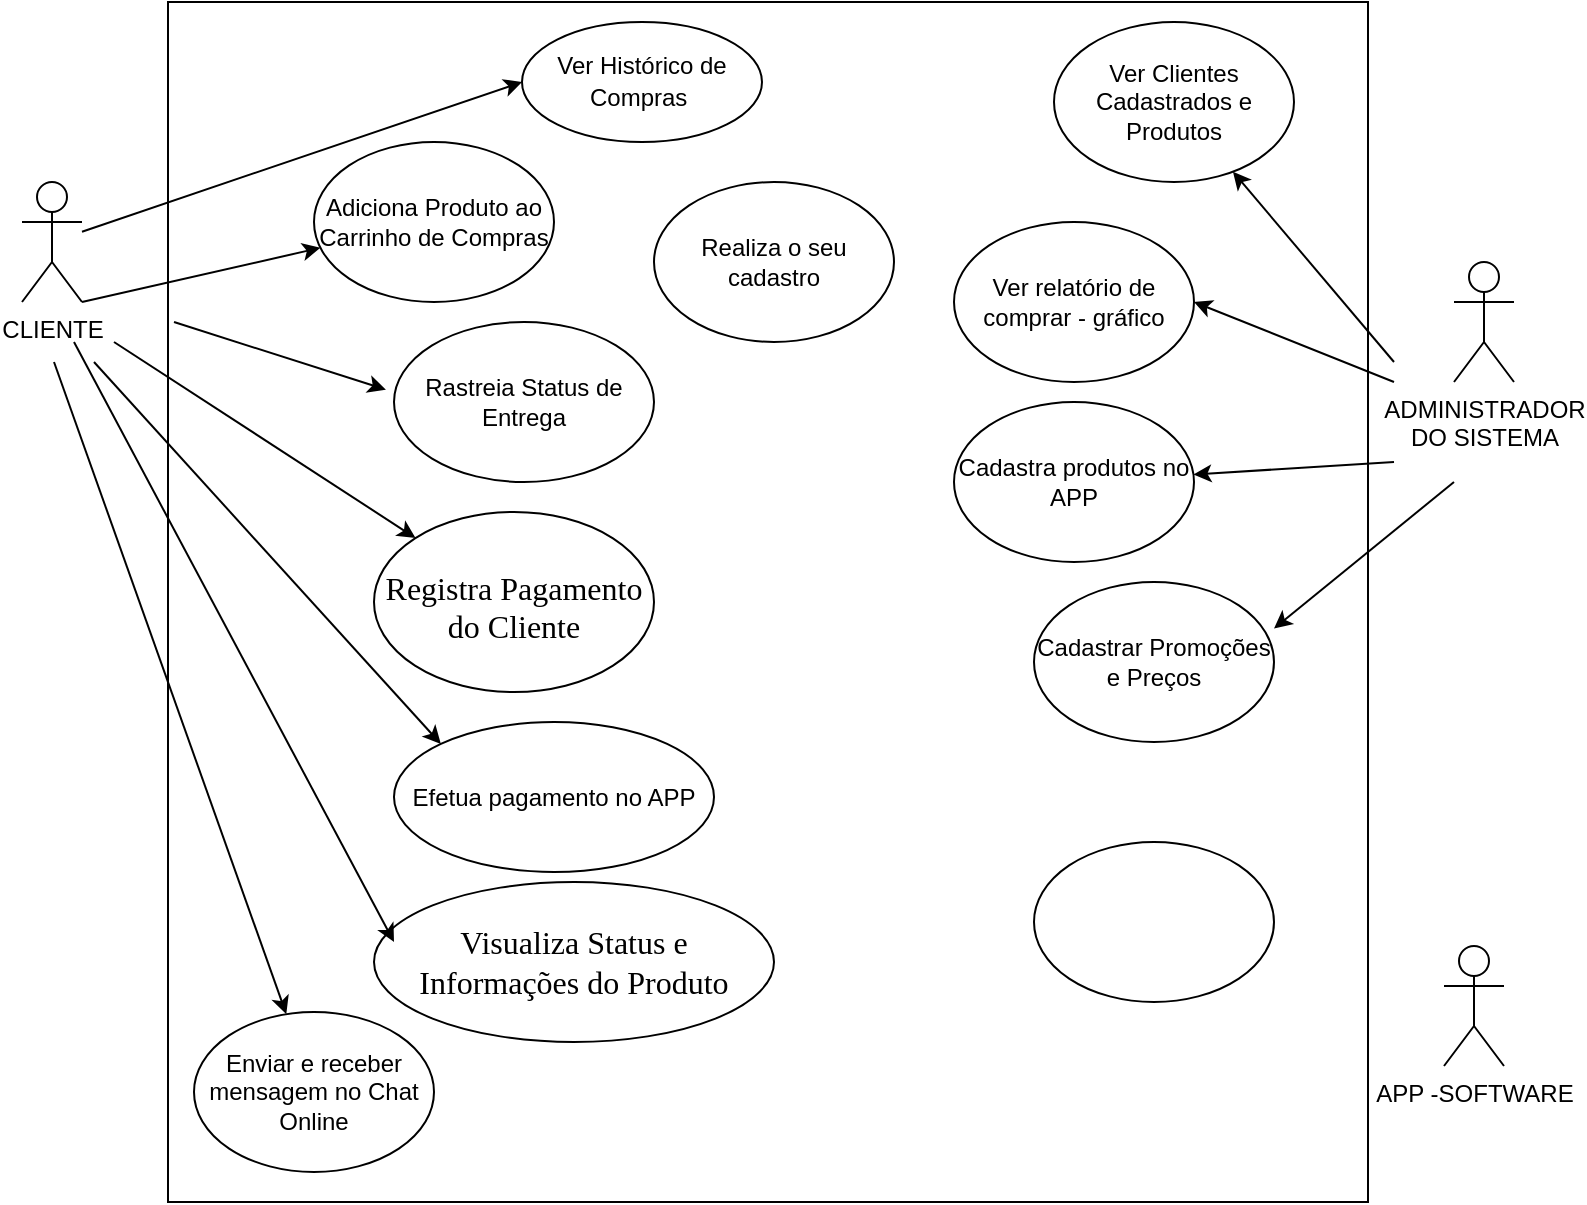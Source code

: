 <mxfile version="21.3.7" type="github">
  <diagram name="Página-1" id="o8E-G30H7kSV8xSjPkYZ">
    <mxGraphModel dx="1366" dy="759" grid="1" gridSize="10" guides="1" tooltips="1" connect="1" arrows="1" fold="1" page="1" pageScale="1" pageWidth="827" pageHeight="1169" math="0" shadow="0">
      <root>
        <mxCell id="0" />
        <mxCell id="1" parent="0" />
        <mxCell id="pvLnifsORNfYKUMhp1TU-1" value="CLIENTE" style="shape=umlActor;verticalLabelPosition=bottom;verticalAlign=top;html=1;outlineConnect=0;" vertex="1" parent="1">
          <mxGeometry x="44" y="130" width="30" height="60" as="geometry" />
        </mxCell>
        <mxCell id="pvLnifsORNfYKUMhp1TU-2" value="ADMINISTRADOR &lt;br&gt;DO SISTEMA" style="shape=umlActor;verticalLabelPosition=bottom;verticalAlign=top;html=1;outlineConnect=0;" vertex="1" parent="1">
          <mxGeometry x="760" y="170" width="30" height="60" as="geometry" />
        </mxCell>
        <mxCell id="pvLnifsORNfYKUMhp1TU-4" value="APP -SOFTWARE" style="shape=umlActor;verticalLabelPosition=bottom;verticalAlign=top;html=1;outlineConnect=0;" vertex="1" parent="1">
          <mxGeometry x="755" y="512" width="30" height="60" as="geometry" />
        </mxCell>
        <mxCell id="pvLnifsORNfYKUMhp1TU-6" value="" style="whiteSpace=wrap;html=1;aspect=fixed;" vertex="1" parent="1">
          <mxGeometry x="117" y="40" width="600" height="600" as="geometry" />
        </mxCell>
        <mxCell id="pvLnifsORNfYKUMhp1TU-7" value="Adiciona Produto ao Carrinho de Compras" style="ellipse;whiteSpace=wrap;html=1;" vertex="1" parent="1">
          <mxGeometry x="190" y="110" width="120" height="80" as="geometry" />
        </mxCell>
        <mxCell id="pvLnifsORNfYKUMhp1TU-8" value="Rastreia Status de Entrega" style="ellipse;whiteSpace=wrap;html=1;" vertex="1" parent="1">
          <mxGeometry x="230" y="200" width="130" height="80" as="geometry" />
        </mxCell>
        <mxCell id="pvLnifsORNfYKUMhp1TU-9" value="&lt;br&gt;&lt;span style=&quot;font-size:12.0pt;line-height:&lt;br/&gt;107%;font-family:&amp;quot;Times New Roman&amp;quot;,serif;mso-fareast-font-family:Calibri;&lt;br/&gt;mso-fareast-theme-font:minor-latin;color:black;mso-color-alt:windowtext;&lt;br/&gt;background:#F7F7F8;mso-ansi-language:PT-BR;mso-fareast-language:EN-US;&lt;br/&gt;mso-bidi-language:AR-SA&quot;&gt;&lt;br&gt;Registra Pagamento do Cliente&lt;/span&gt;&lt;br&gt;&lt;br&gt;&lt;br&gt;" style="ellipse;whiteSpace=wrap;html=1;" vertex="1" parent="1">
          <mxGeometry x="220" y="295" width="140" height="90" as="geometry" />
        </mxCell>
        <mxCell id="pvLnifsORNfYKUMhp1TU-11" value="&lt;br&gt;&lt;span style=&quot;font-size:12.0pt;line-height:&lt;br/&gt;107%;font-family:&amp;quot;Times New Roman&amp;quot;,serif;mso-fareast-font-family:Calibri;&lt;br/&gt;mso-fareast-theme-font:minor-latin;color:black;mso-color-alt:windowtext;&lt;br/&gt;background:#F7F7F8;mso-ansi-language:PT-BR;mso-fareast-language:EN-US;&lt;br/&gt;mso-bidi-language:AR-SA&quot;&gt;Visualiza Status e &lt;br&gt;Informações do Produto&lt;/span&gt;&lt;br&gt;&lt;br&gt;" style="ellipse;whiteSpace=wrap;html=1;" vertex="1" parent="1">
          <mxGeometry x="220" y="480" width="200" height="80" as="geometry" />
        </mxCell>
        <mxCell id="pvLnifsORNfYKUMhp1TU-12" value="Ver Histórico de Compras&amp;nbsp;&lt;span style=&quot;font-size:11.0pt;line-height:107%;font-family:&amp;quot;Arial&amp;quot;,sans-serif;&lt;br/&gt;mso-fareast-font-family:Calibri;mso-fareast-theme-font:minor-latin;mso-ansi-language:&lt;br/&gt;PT-BR;mso-fareast-language:EN-US;mso-bidi-language:AR-SA&quot;&gt;&lt;/span&gt;" style="ellipse;whiteSpace=wrap;html=1;" vertex="1" parent="1">
          <mxGeometry x="294" y="50" width="120" height="60" as="geometry" />
        </mxCell>
        <mxCell id="pvLnifsORNfYKUMhp1TU-13" value="" style="endArrow=classic;html=1;rounded=0;exitX=1;exitY=1;exitDx=0;exitDy=0;exitPerimeter=0;" edge="1" parent="1" source="pvLnifsORNfYKUMhp1TU-1" target="pvLnifsORNfYKUMhp1TU-7">
          <mxGeometry width="50" height="50" relative="1" as="geometry">
            <mxPoint x="390" y="320" as="sourcePoint" />
            <mxPoint x="440" y="270" as="targetPoint" />
          </mxGeometry>
        </mxCell>
        <mxCell id="pvLnifsORNfYKUMhp1TU-14" value="" style="endArrow=classic;html=1;rounded=0;exitX=1;exitY=1;exitDx=0;exitDy=0;exitPerimeter=0;entryX=-0.031;entryY=0.423;entryDx=0;entryDy=0;entryPerimeter=0;" edge="1" parent="1" target="pvLnifsORNfYKUMhp1TU-8">
          <mxGeometry width="50" height="50" relative="1" as="geometry">
            <mxPoint x="120" y="200" as="sourcePoint" />
            <mxPoint x="246" y="158" as="targetPoint" />
          </mxGeometry>
        </mxCell>
        <mxCell id="pvLnifsORNfYKUMhp1TU-15" value="" style="endArrow=classic;html=1;rounded=0;entryX=0;entryY=0.5;entryDx=0;entryDy=0;" edge="1" parent="1" source="pvLnifsORNfYKUMhp1TU-1" target="pvLnifsORNfYKUMhp1TU-12">
          <mxGeometry width="50" height="50" relative="1" as="geometry">
            <mxPoint x="120" y="200" as="sourcePoint" />
            <mxPoint x="246" y="158" as="targetPoint" />
          </mxGeometry>
        </mxCell>
        <mxCell id="pvLnifsORNfYKUMhp1TU-16" value="" style="endArrow=classic;html=1;rounded=0;" edge="1" parent="1" target="pvLnifsORNfYKUMhp1TU-9">
          <mxGeometry width="50" height="50" relative="1" as="geometry">
            <mxPoint x="90" y="210" as="sourcePoint" />
            <mxPoint x="226" y="244" as="targetPoint" />
          </mxGeometry>
        </mxCell>
        <mxCell id="pvLnifsORNfYKUMhp1TU-17" value="" style="endArrow=classic;html=1;rounded=0;entryX=0.05;entryY=0.375;entryDx=0;entryDy=0;entryPerimeter=0;" edge="1" parent="1" target="pvLnifsORNfYKUMhp1TU-11">
          <mxGeometry width="50" height="50" relative="1" as="geometry">
            <mxPoint x="70" y="210" as="sourcePoint" />
            <mxPoint x="256" y="310" as="targetPoint" />
          </mxGeometry>
        </mxCell>
        <mxCell id="pvLnifsORNfYKUMhp1TU-19" value="Enviar e receber mensagem no Chat Online" style="ellipse;whiteSpace=wrap;html=1;" vertex="1" parent="1">
          <mxGeometry x="130" y="545" width="120" height="80" as="geometry" />
        </mxCell>
        <mxCell id="pvLnifsORNfYKUMhp1TU-20" value="" style="endArrow=classic;html=1;rounded=0;" edge="1" parent="1" target="pvLnifsORNfYKUMhp1TU-19">
          <mxGeometry width="50" height="50" relative="1" as="geometry">
            <mxPoint x="60" y="220" as="sourcePoint" />
            <mxPoint x="205" y="430" as="targetPoint" />
          </mxGeometry>
        </mxCell>
        <mxCell id="pvLnifsORNfYKUMhp1TU-21" value="Realiza o seu cadastro" style="ellipse;whiteSpace=wrap;html=1;" vertex="1" parent="1">
          <mxGeometry x="360" y="130" width="120" height="80" as="geometry" />
        </mxCell>
        <mxCell id="pvLnifsORNfYKUMhp1TU-22" value="Efetua pagamento no APP" style="ellipse;whiteSpace=wrap;html=1;" vertex="1" parent="1">
          <mxGeometry x="230" y="400" width="160" height="75" as="geometry" />
        </mxCell>
        <mxCell id="pvLnifsORNfYKUMhp1TU-23" value="" style="endArrow=classic;html=1;rounded=0;entryX=0;entryY=0;entryDx=0;entryDy=0;" edge="1" parent="1" target="pvLnifsORNfYKUMhp1TU-22">
          <mxGeometry width="50" height="50" relative="1" as="geometry">
            <mxPoint x="80" y="220" as="sourcePoint" />
            <mxPoint x="256" y="310" as="targetPoint" />
          </mxGeometry>
        </mxCell>
        <mxCell id="pvLnifsORNfYKUMhp1TU-24" value="Cadastra produtos no APP" style="ellipse;whiteSpace=wrap;html=1;" vertex="1" parent="1">
          <mxGeometry x="510" y="240" width="120" height="80" as="geometry" />
        </mxCell>
        <mxCell id="pvLnifsORNfYKUMhp1TU-25" value="Ver relatório de comprar - gráfico" style="ellipse;whiteSpace=wrap;html=1;" vertex="1" parent="1">
          <mxGeometry x="510" y="150" width="120" height="80" as="geometry" />
        </mxCell>
        <mxCell id="pvLnifsORNfYKUMhp1TU-26" value="Ver Clientes Cadastrados e Produtos" style="ellipse;whiteSpace=wrap;html=1;" vertex="1" parent="1">
          <mxGeometry x="560" y="50" width="120" height="80" as="geometry" />
        </mxCell>
        <mxCell id="pvLnifsORNfYKUMhp1TU-27" value="" style="endArrow=classic;html=1;rounded=0;" edge="1" parent="1" target="pvLnifsORNfYKUMhp1TU-26">
          <mxGeometry width="50" height="50" relative="1" as="geometry">
            <mxPoint x="730" y="220" as="sourcePoint" />
            <mxPoint x="670" y="510" as="targetPoint" />
          </mxGeometry>
        </mxCell>
        <mxCell id="pvLnifsORNfYKUMhp1TU-29" value="" style="endArrow=classic;html=1;rounded=0;entryX=1;entryY=0.5;entryDx=0;entryDy=0;" edge="1" parent="1" target="pvLnifsORNfYKUMhp1TU-25">
          <mxGeometry width="50" height="50" relative="1" as="geometry">
            <mxPoint x="730" y="230" as="sourcePoint" />
            <mxPoint x="670" y="510" as="targetPoint" />
          </mxGeometry>
        </mxCell>
        <mxCell id="pvLnifsORNfYKUMhp1TU-30" value="Cadastrar Promoções e Preços" style="ellipse;whiteSpace=wrap;html=1;" vertex="1" parent="1">
          <mxGeometry x="550" y="330" width="120" height="80" as="geometry" />
        </mxCell>
        <mxCell id="pvLnifsORNfYKUMhp1TU-31" value="" style="endArrow=classic;html=1;rounded=0;" edge="1" parent="1" target="pvLnifsORNfYKUMhp1TU-24">
          <mxGeometry width="50" height="50" relative="1" as="geometry">
            <mxPoint x="730" y="270" as="sourcePoint" />
            <mxPoint x="670" y="510" as="targetPoint" />
          </mxGeometry>
        </mxCell>
        <mxCell id="pvLnifsORNfYKUMhp1TU-32" value="" style="endArrow=classic;html=1;rounded=0;entryX=1;entryY=0.291;entryDx=0;entryDy=0;entryPerimeter=0;" edge="1" parent="1" target="pvLnifsORNfYKUMhp1TU-30">
          <mxGeometry width="50" height="50" relative="1" as="geometry">
            <mxPoint x="760" y="280" as="sourcePoint" />
            <mxPoint x="670" y="510" as="targetPoint" />
          </mxGeometry>
        </mxCell>
        <mxCell id="pvLnifsORNfYKUMhp1TU-33" value="" style="ellipse;whiteSpace=wrap;html=1;" vertex="1" parent="1">
          <mxGeometry x="550" y="460" width="120" height="80" as="geometry" />
        </mxCell>
      </root>
    </mxGraphModel>
  </diagram>
</mxfile>
